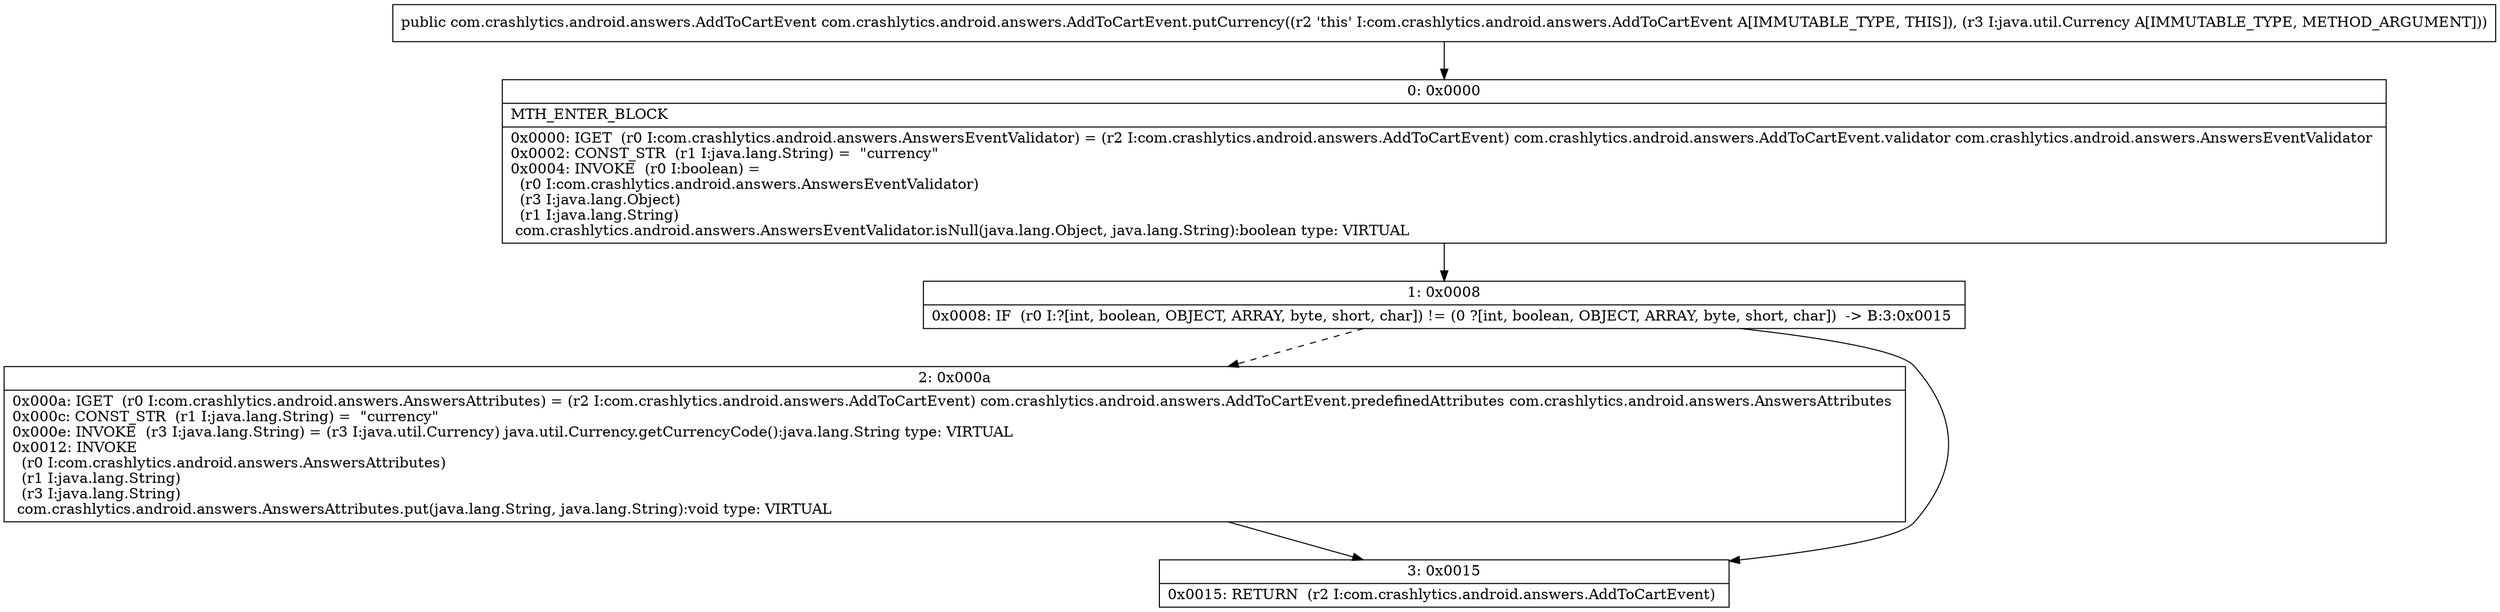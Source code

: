 digraph "CFG forcom.crashlytics.android.answers.AddToCartEvent.putCurrency(Ljava\/util\/Currency;)Lcom\/crashlytics\/android\/answers\/AddToCartEvent;" {
Node_0 [shape=record,label="{0\:\ 0x0000|MTH_ENTER_BLOCK\l|0x0000: IGET  (r0 I:com.crashlytics.android.answers.AnswersEventValidator) = (r2 I:com.crashlytics.android.answers.AddToCartEvent) com.crashlytics.android.answers.AddToCartEvent.validator com.crashlytics.android.answers.AnswersEventValidator \l0x0002: CONST_STR  (r1 I:java.lang.String) =  \"currency\" \l0x0004: INVOKE  (r0 I:boolean) = \l  (r0 I:com.crashlytics.android.answers.AnswersEventValidator)\l  (r3 I:java.lang.Object)\l  (r1 I:java.lang.String)\l com.crashlytics.android.answers.AnswersEventValidator.isNull(java.lang.Object, java.lang.String):boolean type: VIRTUAL \l}"];
Node_1 [shape=record,label="{1\:\ 0x0008|0x0008: IF  (r0 I:?[int, boolean, OBJECT, ARRAY, byte, short, char]) != (0 ?[int, boolean, OBJECT, ARRAY, byte, short, char])  \-\> B:3:0x0015 \l}"];
Node_2 [shape=record,label="{2\:\ 0x000a|0x000a: IGET  (r0 I:com.crashlytics.android.answers.AnswersAttributes) = (r2 I:com.crashlytics.android.answers.AddToCartEvent) com.crashlytics.android.answers.AddToCartEvent.predefinedAttributes com.crashlytics.android.answers.AnswersAttributes \l0x000c: CONST_STR  (r1 I:java.lang.String) =  \"currency\" \l0x000e: INVOKE  (r3 I:java.lang.String) = (r3 I:java.util.Currency) java.util.Currency.getCurrencyCode():java.lang.String type: VIRTUAL \l0x0012: INVOKE  \l  (r0 I:com.crashlytics.android.answers.AnswersAttributes)\l  (r1 I:java.lang.String)\l  (r3 I:java.lang.String)\l com.crashlytics.android.answers.AnswersAttributes.put(java.lang.String, java.lang.String):void type: VIRTUAL \l}"];
Node_3 [shape=record,label="{3\:\ 0x0015|0x0015: RETURN  (r2 I:com.crashlytics.android.answers.AddToCartEvent) \l}"];
MethodNode[shape=record,label="{public com.crashlytics.android.answers.AddToCartEvent com.crashlytics.android.answers.AddToCartEvent.putCurrency((r2 'this' I:com.crashlytics.android.answers.AddToCartEvent A[IMMUTABLE_TYPE, THIS]), (r3 I:java.util.Currency A[IMMUTABLE_TYPE, METHOD_ARGUMENT])) }"];
MethodNode -> Node_0;
Node_0 -> Node_1;
Node_1 -> Node_2[style=dashed];
Node_1 -> Node_3;
Node_2 -> Node_3;
}

